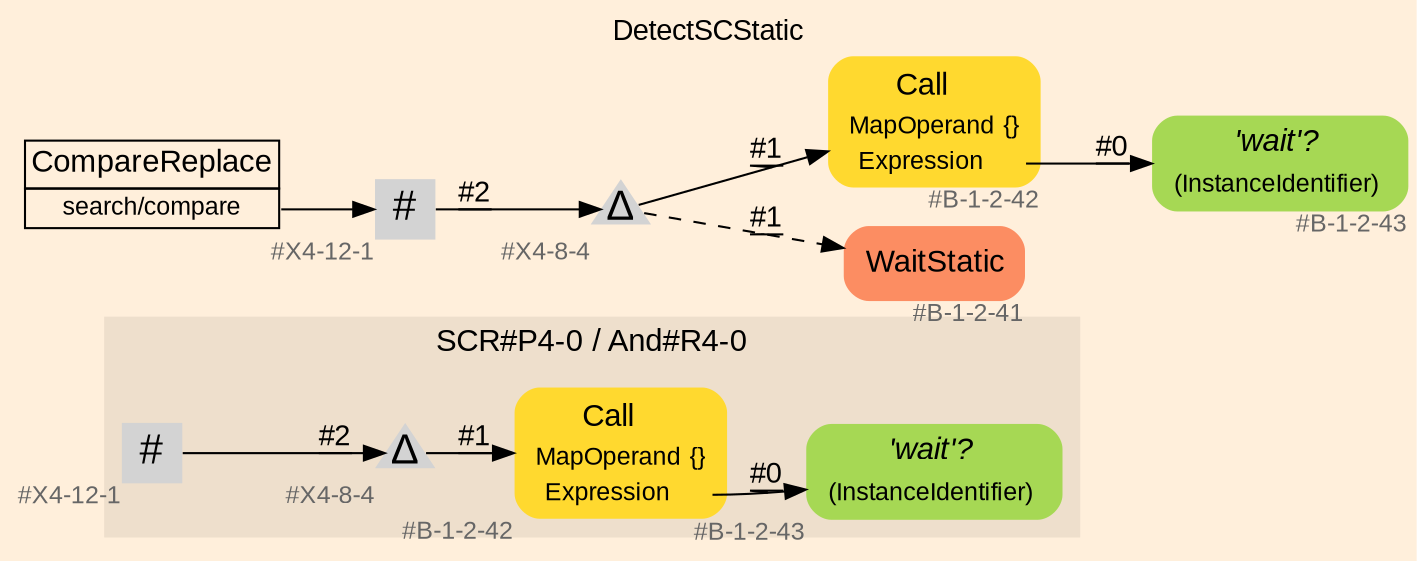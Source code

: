 digraph "DetectSCStatic" {
label = "DetectSCStatic"
labelloc = t
graph [
    rankdir = "LR"
    ranksep = 0.3
    bgcolor = antiquewhite1
    color = black
    fontcolor = black
    fontname = "Arial"
];
node [
    fontname = "Arial"
];
edge [
    fontname = "Arial"
];

// -------------------- figure And#R4-0 --------------------
// -------- region And#R4-0 ----------
subgraph "clusterAnd#R4-0" {
    label = "SCR#P4-0 / And#R4-0"
    style = "filled"
    color = antiquewhite2
    fontsize = "15"
    // -------- block And#R4-0/#B-1-2-43 ----------
    "And#R4-0/#B-1-2-43" [
        fillcolor = "/set28/5"
        xlabel = "#B-1-2-43"
        fontsize = "12"
        fontcolor = grey40
        shape = "plaintext"
        label = <<TABLE BORDER="0" CELLBORDER="0" CELLSPACING="0">
         <TR><TD><FONT COLOR="black" POINT-SIZE="15"><I>'wait'?</I></FONT></TD></TR>
         <TR><TD><FONT COLOR="black" POINT-SIZE="12">(InstanceIdentifier)</FONT></TD><TD PORT="port0"></TD></TR>
        </TABLE>>
        style = "rounded,filled"
    ];
    
    // -------- block And#R4-0/#X4-12-1 ----------
    "And#R4-0/#X4-12-1" [
        xlabel = "#X4-12-1"
        fontsize = "12"
        fontcolor = grey40
        shape = "square"
        label = <<FONT COLOR="black" POINT-SIZE="20">#</FONT>>
        style = "filled"
        penwidth = 0.0
        fixedsize = true
        width = 0.4
        height = 0.4
    ];
    
    // -------- block And#R4-0/#X4-8-4 ----------
    "And#R4-0/#X4-8-4" [
        xlabel = "#X4-8-4"
        fontsize = "12"
        fontcolor = grey40
        shape = "triangle"
        label = <<FONT COLOR="black" POINT-SIZE="20">Δ</FONT>>
        style = "filled"
        penwidth = 0.0
        fixedsize = true
        width = 0.4
        height = 0.4
    ];
    
    // -------- block And#R4-0/#B-1-2-42 ----------
    "And#R4-0/#B-1-2-42" [
        fillcolor = "/set28/6"
        xlabel = "#B-1-2-42"
        fontsize = "12"
        fontcolor = grey40
        shape = "plaintext"
        label = <<TABLE BORDER="0" CELLBORDER="0" CELLSPACING="0">
         <TR><TD><FONT COLOR="black" POINT-SIZE="15">Call</FONT></TD></TR>
         <TR><TD><FONT COLOR="black" POINT-SIZE="12">MapOperand</FONT></TD><TD PORT="port0"><FONT COLOR="black" POINT-SIZE="12">{}</FONT></TD></TR>
         <TR><TD><FONT COLOR="black" POINT-SIZE="12">Expression</FONT></TD><TD PORT="port1"></TD></TR>
        </TABLE>>
        style = "rounded,filled"
    ];
    
}

"And#R4-0/#X4-12-1" -> "And#R4-0/#X4-8-4" [
    label = "#2"
    decorate = true
    color = black
    fontcolor = black
];

"And#R4-0/#X4-8-4" -> "And#R4-0/#B-1-2-42" [
    label = "#1"
    decorate = true
    color = black
    fontcolor = black
];

"And#R4-0/#B-1-2-42":port1 -> "And#R4-0/#B-1-2-43" [
    label = "#0"
    decorate = true
    color = black
    fontcolor = black
];


// -------------------- transformation figure --------------------
// -------- block CR#X4-10-4 ----------
"CR#X4-10-4" [
    fillcolor = antiquewhite1
    fontsize = "12"
    fontcolor = grey40
    shape = "plaintext"
    label = <<TABLE BORDER="0" CELLBORDER="1" CELLSPACING="0">
     <TR><TD><FONT COLOR="black" POINT-SIZE="15">CompareReplace</FONT></TD></TR>
     <TR><TD PORT="port0"><FONT COLOR="black" POINT-SIZE="12">search/compare</FONT></TD></TR>
    </TABLE>>
    style = "filled"
    color = black
];

// -------- block #X4-12-1 ----------
"#X4-12-1" [
    xlabel = "#X4-12-1"
    fontsize = "12"
    fontcolor = grey40
    shape = "square"
    label = <<FONT COLOR="black" POINT-SIZE="20">#</FONT>>
    style = "filled"
    penwidth = 0.0
    fixedsize = true
    width = 0.4
    height = 0.4
];

// -------- block #X4-8-4 ----------
"#X4-8-4" [
    xlabel = "#X4-8-4"
    fontsize = "12"
    fontcolor = grey40
    shape = "triangle"
    label = <<FONT COLOR="black" POINT-SIZE="20">Δ</FONT>>
    style = "filled"
    penwidth = 0.0
    fixedsize = true
    width = 0.4
    height = 0.4
];

// -------- block #B-1-2-42 ----------
"#B-1-2-42" [
    fillcolor = "/set28/6"
    xlabel = "#B-1-2-42"
    fontsize = "12"
    fontcolor = grey40
    shape = "plaintext"
    label = <<TABLE BORDER="0" CELLBORDER="0" CELLSPACING="0">
     <TR><TD><FONT COLOR="black" POINT-SIZE="15">Call</FONT></TD></TR>
     <TR><TD><FONT COLOR="black" POINT-SIZE="12">MapOperand</FONT></TD><TD PORT="port0"><FONT COLOR="black" POINT-SIZE="12">{}</FONT></TD></TR>
     <TR><TD><FONT COLOR="black" POINT-SIZE="12">Expression</FONT></TD><TD PORT="port1"></TD></TR>
    </TABLE>>
    style = "rounded,filled"
];

// -------- block #B-1-2-43 ----------
"#B-1-2-43" [
    fillcolor = "/set28/5"
    xlabel = "#B-1-2-43"
    fontsize = "12"
    fontcolor = grey40
    shape = "plaintext"
    label = <<TABLE BORDER="0" CELLBORDER="0" CELLSPACING="0">
     <TR><TD><FONT COLOR="black" POINT-SIZE="15"><I>'wait'?</I></FONT></TD></TR>
     <TR><TD><FONT COLOR="black" POINT-SIZE="12">(InstanceIdentifier)</FONT></TD><TD PORT="port0"></TD></TR>
    </TABLE>>
    style = "rounded,filled"
];

// -------- block #B-1-2-41 ----------
"#B-1-2-41" [
    fillcolor = "/set28/2"
    xlabel = "#B-1-2-41"
    fontsize = "12"
    fontcolor = grey40
    shape = "plaintext"
    label = <<TABLE BORDER="0" CELLBORDER="0" CELLSPACING="0">
     <TR><TD><FONT COLOR="black" POINT-SIZE="15">WaitStatic</FONT></TD></TR>
    </TABLE>>
    style = "rounded,filled"
];

"CR#X4-10-4":port0 -> "#X4-12-1" [
    label = ""
    decorate = true
    color = black
    fontcolor = black
];

"#X4-12-1" -> "#X4-8-4" [
    label = "#2"
    decorate = true
    color = black
    fontcolor = black
];

"#X4-8-4" -> "#B-1-2-42" [
    label = "#1"
    decorate = true
    color = black
    fontcolor = black
];

"#X4-8-4" -> "#B-1-2-41" [
    style="dashed"
    label = "#1"
    decorate = true
    color = black
    fontcolor = black
];

"#B-1-2-42":port1 -> "#B-1-2-43" [
    label = "#0"
    decorate = true
    color = black
    fontcolor = black
];


}
